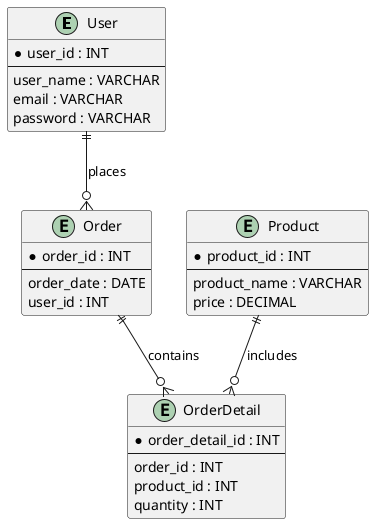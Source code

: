 @startuml

entity User {
  * user_id : INT
  ---
  user_name : VARCHAR
  email : VARCHAR
  password : VARCHAR
}

entity Order {
  * order_id : INT
  ---
  order_date : DATE
  user_id : INT
}

entity Product {
  * product_id : INT
  ---
  product_name : VARCHAR
  price : DECIMAL
}

entity OrderDetail {
  * order_detail_id : INT
  ---
  order_id : INT
  product_id : INT
  quantity : INT
}

User ||--o{ Order : places
Order ||--o{ OrderDetail : contains
Product ||--o{ OrderDetail : includes

@enduml
